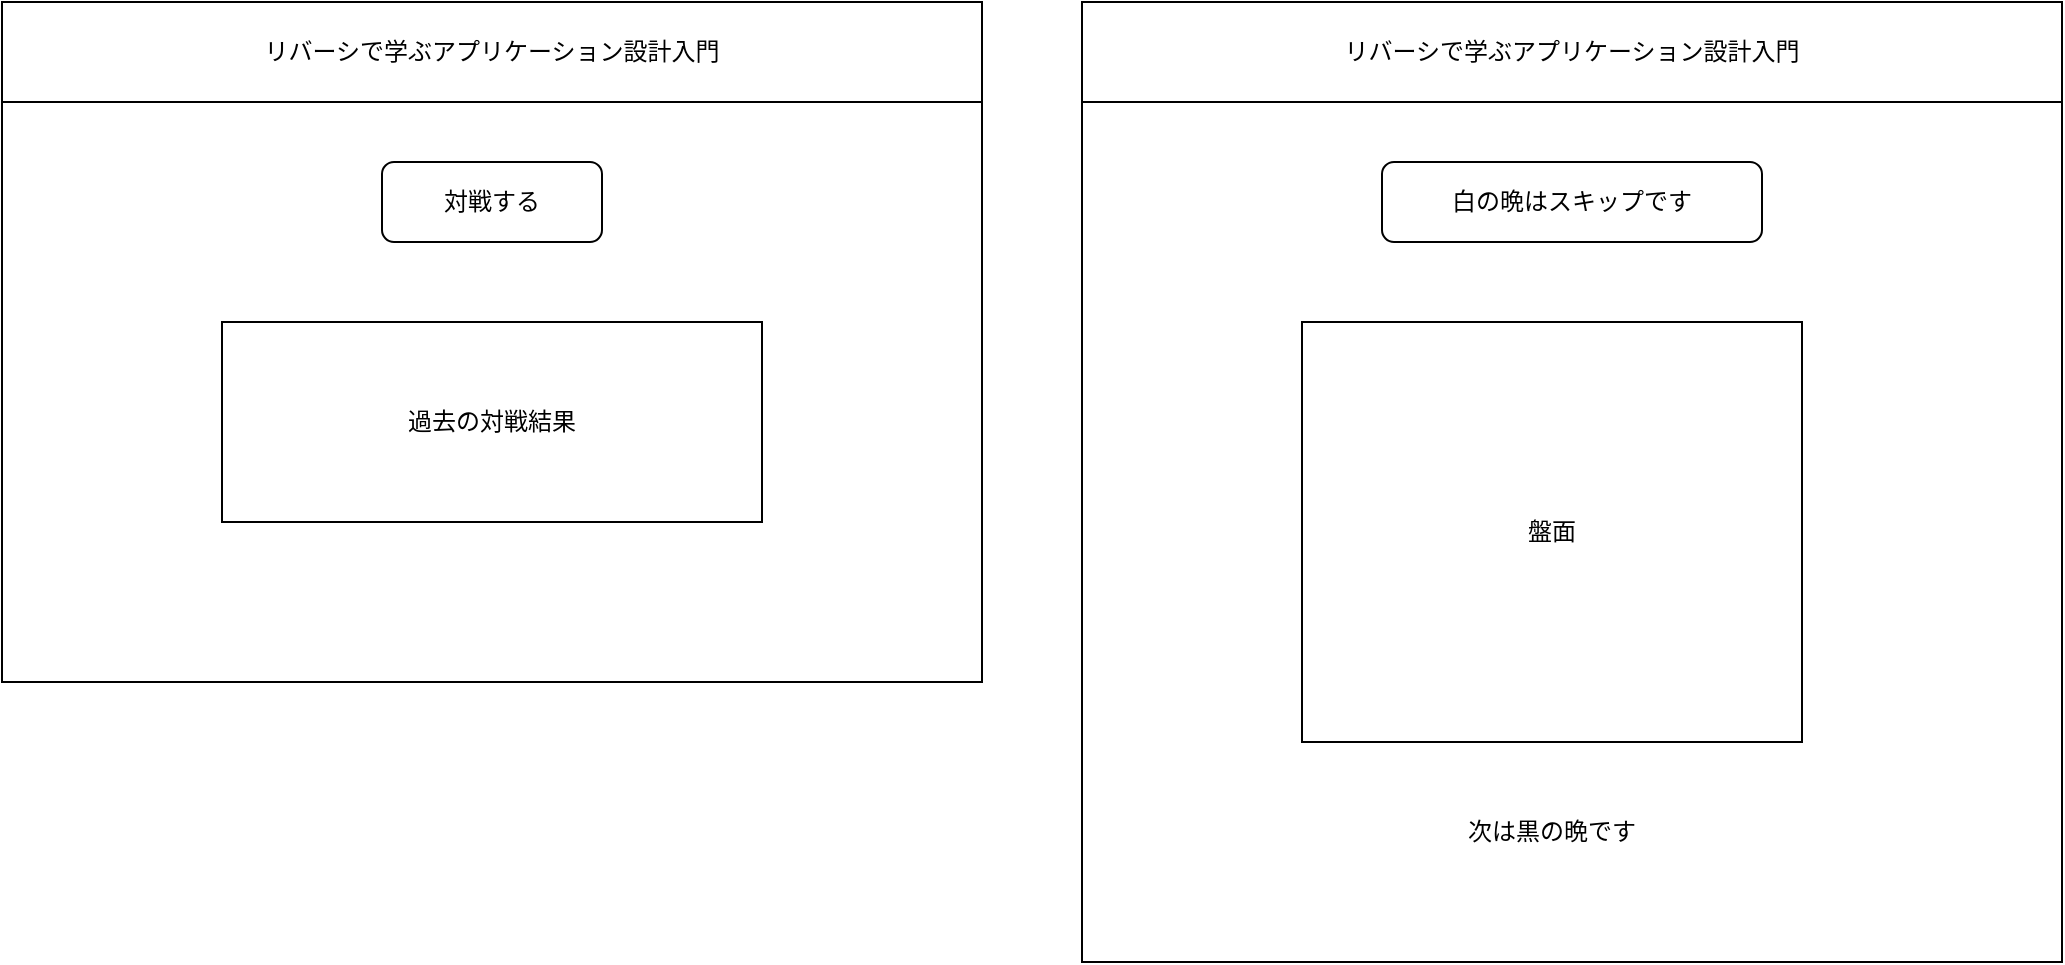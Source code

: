 <mxfile>
    <diagram id="4yJ3dduFxznnWlOv4bH9" name="Page-1">
        <mxGraphModel dx="1486" dy="1231" grid="1" gridSize="10" guides="1" tooltips="1" connect="1" arrows="1" fold="1" page="1" pageScale="1" pageWidth="850" pageHeight="1100" math="0" shadow="0">
            <root>
                <mxCell id="0"/>
                <mxCell id="1" parent="0"/>
                <mxCell id="2" value="" style="rounded=0;whiteSpace=wrap;html=1;fillColor=none;" vertex="1" parent="1">
                    <mxGeometry x="90" y="100" width="490" height="340" as="geometry"/>
                </mxCell>
                <mxCell id="3" value="リバーシで学ぶアプリケーション設計入門" style="rounded=0;whiteSpace=wrap;html=1;fillColor=none;" vertex="1" parent="1">
                    <mxGeometry x="90" y="100" width="490" height="50" as="geometry"/>
                </mxCell>
                <mxCell id="5" value="過去の対戦結果" style="rounded=0;whiteSpace=wrap;html=1;fillColor=none;" vertex="1" parent="1">
                    <mxGeometry x="200" y="260" width="270" height="100" as="geometry"/>
                </mxCell>
                <mxCell id="6" value="対戦する" style="rounded=1;whiteSpace=wrap;html=1;fillColor=none;" vertex="1" parent="1">
                    <mxGeometry x="280" y="180" width="110" height="40" as="geometry"/>
                </mxCell>
                <mxCell id="7" value="" style="rounded=0;whiteSpace=wrap;html=1;fillColor=none;" vertex="1" parent="1">
                    <mxGeometry x="630" y="100" width="490" height="480" as="geometry"/>
                </mxCell>
                <mxCell id="8" value="リバーシで学ぶアプリケーション設計入門" style="rounded=0;whiteSpace=wrap;html=1;fillColor=none;" vertex="1" parent="1">
                    <mxGeometry x="630" y="100" width="490" height="50" as="geometry"/>
                </mxCell>
                <mxCell id="9" value="盤面" style="rounded=0;whiteSpace=wrap;html=1;fillColor=none;" vertex="1" parent="1">
                    <mxGeometry x="740" y="260" width="250" height="210" as="geometry"/>
                </mxCell>
                <mxCell id="10" value="白の晩はスキップです" style="rounded=1;whiteSpace=wrap;html=1;fillColor=none;" vertex="1" parent="1">
                    <mxGeometry x="780" y="180" width="190" height="40" as="geometry"/>
                </mxCell>
                <mxCell id="11" value="次は黒の晩です" style="text;html=1;strokeColor=none;fillColor=none;align=center;verticalAlign=middle;whiteSpace=wrap;rounded=0;" vertex="1" parent="1">
                    <mxGeometry x="760" y="500" width="210" height="30" as="geometry"/>
                </mxCell>
            </root>
        </mxGraphModel>
    </diagram>
</mxfile>